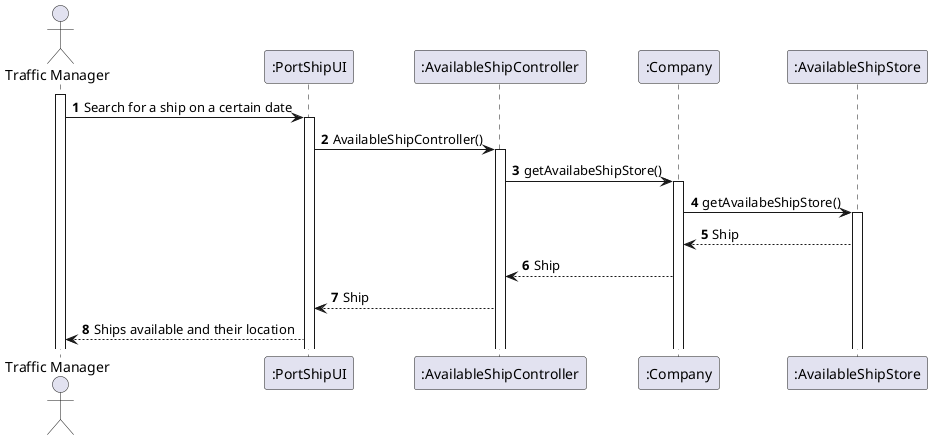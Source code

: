@startuml
autonumber
actor "Traffic Manager" as TM

participant ":PortShipUI" as psui
participant ":AvailableShipController" as fsc
participant ":Company" as comp
participant ":AvailableShipStore" as ss


activate TM
TM -> psui : Search for a ship on a certain date
activate psui
psui -> fsc : AvailableShipController()
activate fsc
fsc -> comp : getAvailabeShipStore()
activate comp
comp -> ss : getAvailabeShipStore()
activate ss
ss --> comp : Ship
comp --> fsc : Ship
fsc --> psui : Ship
psui --> TM : Ships available and their location



@enduml